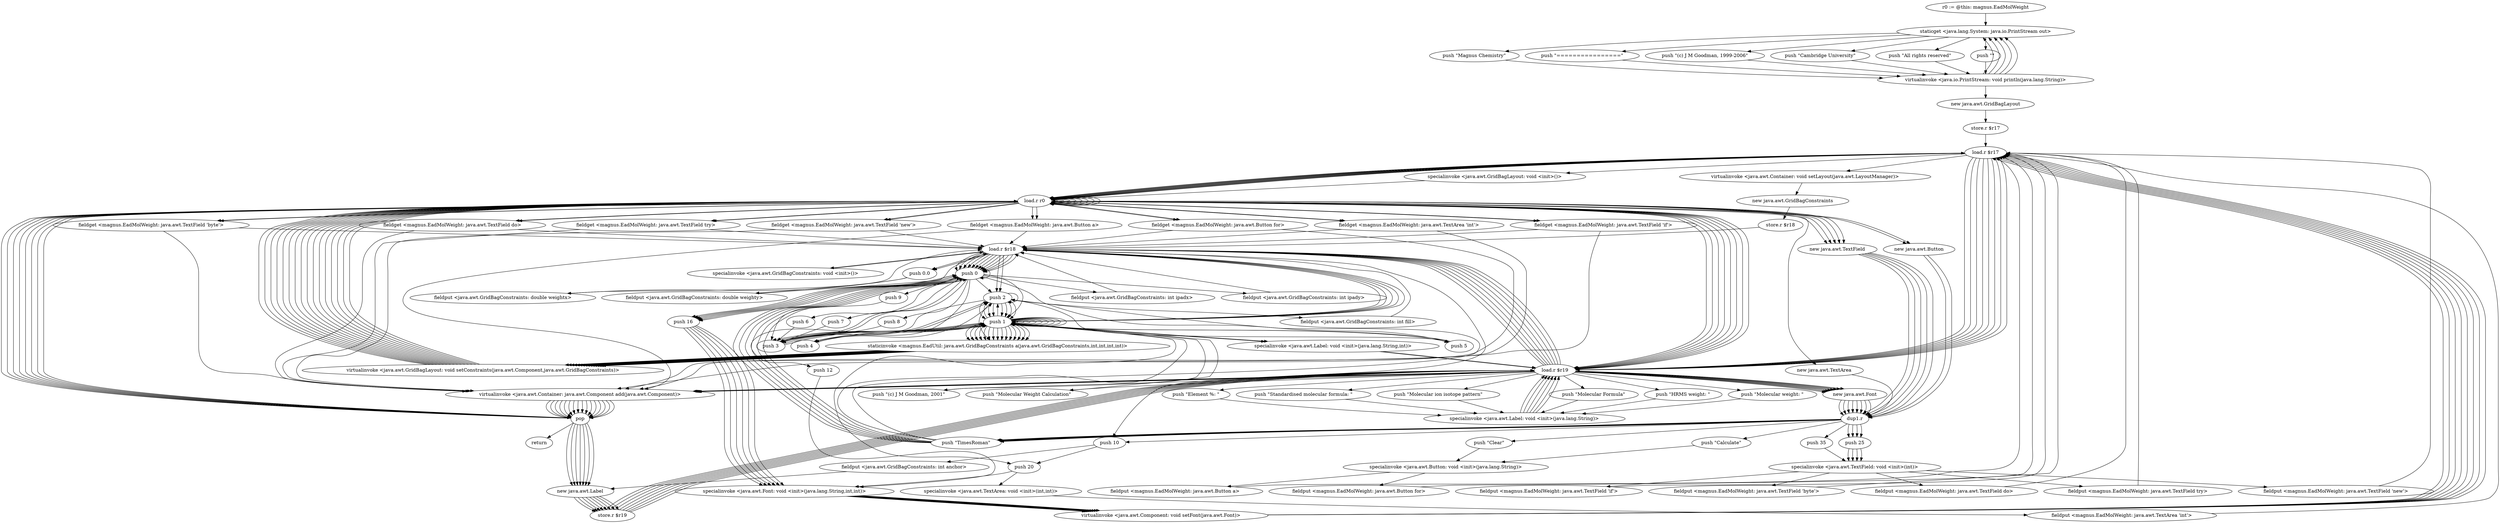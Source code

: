 digraph "" {
    "r0 := @this: magnus.EadMolWeight"
    "staticget <java.lang.System: java.io.PrintStream out>"
    "r0 := @this: magnus.EadMolWeight"->"staticget <java.lang.System: java.io.PrintStream out>";
    "push \"Magnus Chemistry\""
    "staticget <java.lang.System: java.io.PrintStream out>"->"push \"Magnus Chemistry\"";
    "virtualinvoke <java.io.PrintStream: void println(java.lang.String)>"
    "push \"Magnus Chemistry\""->"virtualinvoke <java.io.PrintStream: void println(java.lang.String)>";
    "virtualinvoke <java.io.PrintStream: void println(java.lang.String)>"->"staticget <java.lang.System: java.io.PrintStream out>";
    "push \"================\""
    "staticget <java.lang.System: java.io.PrintStream out>"->"push \"================\"";
    "push \"================\""->"virtualinvoke <java.io.PrintStream: void println(java.lang.String)>";
    "virtualinvoke <java.io.PrintStream: void println(java.lang.String)>"->"staticget <java.lang.System: java.io.PrintStream out>";
    "push \"(c) J M Goodman, 1999-2006\""
    "staticget <java.lang.System: java.io.PrintStream out>"->"push \"(c) J M Goodman, 1999-2006\"";
    "push \"(c) J M Goodman, 1999-2006\""->"virtualinvoke <java.io.PrintStream: void println(java.lang.String)>";
    "virtualinvoke <java.io.PrintStream: void println(java.lang.String)>"->"staticget <java.lang.System: java.io.PrintStream out>";
    "push \"Cambridge University\""
    "staticget <java.lang.System: java.io.PrintStream out>"->"push \"Cambridge University\"";
    "push \"Cambridge University\""->"virtualinvoke <java.io.PrintStream: void println(java.lang.String)>";
    "virtualinvoke <java.io.PrintStream: void println(java.lang.String)>"->"staticget <java.lang.System: java.io.PrintStream out>";
    "push \"All rights reserved\""
    "staticget <java.lang.System: java.io.PrintStream out>"->"push \"All rights reserved\"";
    "push \"All rights reserved\""->"virtualinvoke <java.io.PrintStream: void println(java.lang.String)>";
    "virtualinvoke <java.io.PrintStream: void println(java.lang.String)>"->"staticget <java.lang.System: java.io.PrintStream out>";
    "push \"\""
    "staticget <java.lang.System: java.io.PrintStream out>"->"push \"\"";
    "push \"\""->"virtualinvoke <java.io.PrintStream: void println(java.lang.String)>";
    "new java.awt.GridBagLayout"
    "virtualinvoke <java.io.PrintStream: void println(java.lang.String)>"->"new java.awt.GridBagLayout";
    "store.r $r17"
    "new java.awt.GridBagLayout"->"store.r $r17";
    "load.r $r17"
    "store.r $r17"->"load.r $r17";
    "specialinvoke <java.awt.GridBagLayout: void <init>()>"
    "load.r $r17"->"specialinvoke <java.awt.GridBagLayout: void <init>()>";
    "load.r r0"
    "specialinvoke <java.awt.GridBagLayout: void <init>()>"->"load.r r0";
    "load.r r0"->"load.r $r17";
    "virtualinvoke <java.awt.Container: void setLayout(java.awt.LayoutManager)>"
    "load.r $r17"->"virtualinvoke <java.awt.Container: void setLayout(java.awt.LayoutManager)>";
    "new java.awt.GridBagConstraints"
    "virtualinvoke <java.awt.Container: void setLayout(java.awt.LayoutManager)>"->"new java.awt.GridBagConstraints";
    "store.r $r18"
    "new java.awt.GridBagConstraints"->"store.r $r18";
    "load.r $r18"
    "store.r $r18"->"load.r $r18";
    "specialinvoke <java.awt.GridBagConstraints: void <init>()>"
    "load.r $r18"->"specialinvoke <java.awt.GridBagConstraints: void <init>()>";
    "specialinvoke <java.awt.GridBagConstraints: void <init>()>"->"load.r $r18";
    "push 0.0"
    "load.r $r18"->"push 0.0";
    "fieldput <java.awt.GridBagConstraints: double weightx>"
    "push 0.0"->"fieldput <java.awt.GridBagConstraints: double weightx>";
    "fieldput <java.awt.GridBagConstraints: double weightx>"->"load.r $r18";
    "load.r $r18"->"push 0.0";
    "fieldput <java.awt.GridBagConstraints: double weighty>"
    "push 0.0"->"fieldput <java.awt.GridBagConstraints: double weighty>";
    "fieldput <java.awt.GridBagConstraints: double weighty>"->"load.r $r18";
    "push 0"
    "load.r $r18"->"push 0";
    "fieldput <java.awt.GridBagConstraints: int ipadx>"
    "push 0"->"fieldput <java.awt.GridBagConstraints: int ipadx>";
    "fieldput <java.awt.GridBagConstraints: int ipadx>"->"load.r $r18";
    "load.r $r18"->"push 0";
    "fieldput <java.awt.GridBagConstraints: int ipady>"
    "push 0"->"fieldput <java.awt.GridBagConstraints: int ipady>";
    "fieldput <java.awt.GridBagConstraints: int ipady>"->"load.r $r18";
    "push 2"
    "load.r $r18"->"push 2";
    "fieldput <java.awt.GridBagConstraints: int fill>"
    "push 2"->"fieldput <java.awt.GridBagConstraints: int fill>";
    "fieldput <java.awt.GridBagConstraints: int fill>"->"load.r $r18";
    "push 10"
    "load.r $r18"->"push 10";
    "fieldput <java.awt.GridBagConstraints: int anchor>"
    "push 10"->"fieldput <java.awt.GridBagConstraints: int anchor>";
    "new java.awt.Label"
    "fieldput <java.awt.GridBagConstraints: int anchor>"->"new java.awt.Label";
    "store.r $r19"
    "new java.awt.Label"->"store.r $r19";
    "load.r $r19"
    "store.r $r19"->"load.r $r19";
    "push \"Molecular Weight Calculation\""
    "load.r $r19"->"push \"Molecular Weight Calculation\"";
    "push 1"
    "push \"Molecular Weight Calculation\""->"push 1";
    "specialinvoke <java.awt.Label: void <init>(java.lang.String,int)>"
    "push 1"->"specialinvoke <java.awt.Label: void <init>(java.lang.String,int)>";
    "specialinvoke <java.awt.Label: void <init>(java.lang.String,int)>"->"load.r $r19";
    "new java.awt.Font"
    "load.r $r19"->"new java.awt.Font";
    "dup1.r"
    "new java.awt.Font"->"dup1.r";
    "push \"TimesRoman\""
    "dup1.r"->"push \"TimesRoman\"";
    "push \"TimesRoman\""->"push 1";
    "push 20"
    "push 1"->"push 20";
    "specialinvoke <java.awt.Font: void <init>(java.lang.String,int,int)>"
    "push 20"->"specialinvoke <java.awt.Font: void <init>(java.lang.String,int,int)>";
    "virtualinvoke <java.awt.Component: void setFont(java.awt.Font)>"
    "specialinvoke <java.awt.Font: void <init>(java.lang.String,int,int)>"->"virtualinvoke <java.awt.Component: void setFont(java.awt.Font)>";
    "virtualinvoke <java.awt.Component: void setFont(java.awt.Font)>"->"load.r $r17";
    "load.r $r17"->"load.r $r19";
    "load.r $r19"->"load.r $r18";
    "load.r $r18"->"push 0";
    "push 0"->"push 0";
    "push 3"
    "push 0"->"push 3";
    "push 3"->"push 1";
    "staticinvoke <magnus.EadUtil: java.awt.GridBagConstraints a(java.awt.GridBagConstraints,int,int,int,int)>"
    "push 1"->"staticinvoke <magnus.EadUtil: java.awt.GridBagConstraints a(java.awt.GridBagConstraints,int,int,int,int)>";
    "virtualinvoke <java.awt.GridBagLayout: void setConstraints(java.awt.Component,java.awt.GridBagConstraints)>"
    "staticinvoke <magnus.EadUtil: java.awt.GridBagConstraints a(java.awt.GridBagConstraints,int,int,int,int)>"->"virtualinvoke <java.awt.GridBagLayout: void setConstraints(java.awt.Component,java.awt.GridBagConstraints)>";
    "virtualinvoke <java.awt.GridBagLayout: void setConstraints(java.awt.Component,java.awt.GridBagConstraints)>"->"load.r r0";
    "load.r r0"->"load.r $r19";
    "virtualinvoke <java.awt.Container: java.awt.Component add(java.awt.Component)>"
    "load.r $r19"->"virtualinvoke <java.awt.Container: java.awt.Component add(java.awt.Component)>";
    "pop"
    "virtualinvoke <java.awt.Container: java.awt.Component add(java.awt.Component)>"->"pop";
    "pop"->"load.r r0";
    "new java.awt.Button"
    "load.r r0"->"new java.awt.Button";
    "new java.awt.Button"->"dup1.r";
    "push \"Calculate\""
    "dup1.r"->"push \"Calculate\"";
    "specialinvoke <java.awt.Button: void <init>(java.lang.String)>"
    "push \"Calculate\""->"specialinvoke <java.awt.Button: void <init>(java.lang.String)>";
    "fieldput <magnus.EadMolWeight: java.awt.Button a>"
    "specialinvoke <java.awt.Button: void <init>(java.lang.String)>"->"fieldput <magnus.EadMolWeight: java.awt.Button a>";
    "fieldput <magnus.EadMolWeight: java.awt.Button a>"->"load.r $r17";
    "load.r $r17"->"load.r r0";
    "fieldget <magnus.EadMolWeight: java.awt.Button a>"
    "load.r r0"->"fieldget <magnus.EadMolWeight: java.awt.Button a>";
    "fieldget <magnus.EadMolWeight: java.awt.Button a>"->"load.r $r18";
    "load.r $r18"->"push 0";
    "push 0"->"push 2";
    "push 2"->"push 1";
    "push 1"->"push 1";
    "push 1"->"staticinvoke <magnus.EadUtil: java.awt.GridBagConstraints a(java.awt.GridBagConstraints,int,int,int,int)>";
    "staticinvoke <magnus.EadUtil: java.awt.GridBagConstraints a(java.awt.GridBagConstraints,int,int,int,int)>"->"virtualinvoke <java.awt.GridBagLayout: void setConstraints(java.awt.Component,java.awt.GridBagConstraints)>";
    "virtualinvoke <java.awt.GridBagLayout: void setConstraints(java.awt.Component,java.awt.GridBagConstraints)>"->"load.r r0";
    "load.r r0"->"load.r r0";
    "load.r r0"->"fieldget <magnus.EadMolWeight: java.awt.Button a>";
    "fieldget <magnus.EadMolWeight: java.awt.Button a>"->"virtualinvoke <java.awt.Container: java.awt.Component add(java.awt.Component)>";
    "virtualinvoke <java.awt.Container: java.awt.Component add(java.awt.Component)>"->"pop";
    "pop"->"new java.awt.Label";
    "new java.awt.Label"->"store.r $r19";
    "store.r $r19"->"load.r $r19";
    "push \"(c) J M Goodman, 2001\""
    "load.r $r19"->"push \"(c) J M Goodman, 2001\"";
    "push \"(c) J M Goodman, 2001\""->"push 1";
    "push 1"->"specialinvoke <java.awt.Label: void <init>(java.lang.String,int)>";
    "specialinvoke <java.awt.Label: void <init>(java.lang.String,int)>"->"load.r $r19";
    "load.r $r19"->"new java.awt.Font";
    "new java.awt.Font"->"dup1.r";
    "dup1.r"->"push \"TimesRoman\"";
    "push \"TimesRoman\""->"push 2";
    "push 12"
    "push 2"->"push 12";
    "push 12"->"specialinvoke <java.awt.Font: void <init>(java.lang.String,int,int)>";
    "specialinvoke <java.awt.Font: void <init>(java.lang.String,int,int)>"->"virtualinvoke <java.awt.Component: void setFont(java.awt.Font)>";
    "virtualinvoke <java.awt.Component: void setFont(java.awt.Font)>"->"load.r $r17";
    "load.r $r17"->"load.r $r19";
    "load.r $r19"->"load.r $r18";
    "load.r $r18"->"push 1";
    "push 1"->"push 2";
    "push 2"->"push 1";
    "push 1"->"push 1";
    "push 1"->"staticinvoke <magnus.EadUtil: java.awt.GridBagConstraints a(java.awt.GridBagConstraints,int,int,int,int)>";
    "staticinvoke <magnus.EadUtil: java.awt.GridBagConstraints a(java.awt.GridBagConstraints,int,int,int,int)>"->"virtualinvoke <java.awt.GridBagLayout: void setConstraints(java.awt.Component,java.awt.GridBagConstraints)>";
    "virtualinvoke <java.awt.GridBagLayout: void setConstraints(java.awt.Component,java.awt.GridBagConstraints)>"->"load.r r0";
    "load.r r0"->"load.r $r19";
    "load.r $r19"->"virtualinvoke <java.awt.Container: java.awt.Component add(java.awt.Component)>";
    "virtualinvoke <java.awt.Container: java.awt.Component add(java.awt.Component)>"->"pop";
    "pop"->"load.r r0";
    "load.r r0"->"new java.awt.Button";
    "new java.awt.Button"->"dup1.r";
    "push \"Clear\""
    "dup1.r"->"push \"Clear\"";
    "push \"Clear\""->"specialinvoke <java.awt.Button: void <init>(java.lang.String)>";
    "fieldput <magnus.EadMolWeight: java.awt.Button for>"
    "specialinvoke <java.awt.Button: void <init>(java.lang.String)>"->"fieldput <magnus.EadMolWeight: java.awt.Button for>";
    "fieldput <magnus.EadMolWeight: java.awt.Button for>"->"load.r $r17";
    "load.r $r17"->"load.r r0";
    "fieldget <magnus.EadMolWeight: java.awt.Button for>"
    "load.r r0"->"fieldget <magnus.EadMolWeight: java.awt.Button for>";
    "fieldget <magnus.EadMolWeight: java.awt.Button for>"->"load.r $r18";
    "load.r $r18"->"push 2";
    "push 2"->"push 2";
    "push 2"->"push 1";
    "push 1"->"push 1";
    "push 1"->"staticinvoke <magnus.EadUtil: java.awt.GridBagConstraints a(java.awt.GridBagConstraints,int,int,int,int)>";
    "staticinvoke <magnus.EadUtil: java.awt.GridBagConstraints a(java.awt.GridBagConstraints,int,int,int,int)>"->"virtualinvoke <java.awt.GridBagLayout: void setConstraints(java.awt.Component,java.awt.GridBagConstraints)>";
    "virtualinvoke <java.awt.GridBagLayout: void setConstraints(java.awt.Component,java.awt.GridBagConstraints)>"->"load.r r0";
    "load.r r0"->"load.r r0";
    "load.r r0"->"fieldget <magnus.EadMolWeight: java.awt.Button for>";
    "fieldget <magnus.EadMolWeight: java.awt.Button for>"->"virtualinvoke <java.awt.Container: java.awt.Component add(java.awt.Component)>";
    "virtualinvoke <java.awt.Container: java.awt.Component add(java.awt.Component)>"->"pop";
    "pop"->"new java.awt.Label";
    "new java.awt.Label"->"store.r $r19";
    "store.r $r19"->"load.r $r19";
    "push \"Molecular Formula\""
    "load.r $r19"->"push \"Molecular Formula\"";
    "specialinvoke <java.awt.Label: void <init>(java.lang.String)>"
    "push \"Molecular Formula\""->"specialinvoke <java.awt.Label: void <init>(java.lang.String)>";
    "specialinvoke <java.awt.Label: void <init>(java.lang.String)>"->"load.r $r19";
    "load.r $r19"->"new java.awt.Font";
    "new java.awt.Font"->"dup1.r";
    "dup1.r"->"push \"TimesRoman\"";
    "push \"TimesRoman\""->"push 0";
    "push 16"
    "push 0"->"push 16";
    "push 16"->"specialinvoke <java.awt.Font: void <init>(java.lang.String,int,int)>";
    "specialinvoke <java.awt.Font: void <init>(java.lang.String,int,int)>"->"virtualinvoke <java.awt.Component: void setFont(java.awt.Font)>";
    "virtualinvoke <java.awt.Component: void setFont(java.awt.Font)>"->"load.r $r17";
    "load.r $r17"->"load.r $r19";
    "load.r $r19"->"load.r $r18";
    "load.r $r18"->"push 0";
    "push 0"->"push 1";
    "push 1"->"push 1";
    "push 1"->"push 1";
    "push 1"->"staticinvoke <magnus.EadUtil: java.awt.GridBagConstraints a(java.awt.GridBagConstraints,int,int,int,int)>";
    "staticinvoke <magnus.EadUtil: java.awt.GridBagConstraints a(java.awt.GridBagConstraints,int,int,int,int)>"->"virtualinvoke <java.awt.GridBagLayout: void setConstraints(java.awt.Component,java.awt.GridBagConstraints)>";
    "virtualinvoke <java.awt.GridBagLayout: void setConstraints(java.awt.Component,java.awt.GridBagConstraints)>"->"load.r r0";
    "load.r r0"->"load.r $r19";
    "load.r $r19"->"virtualinvoke <java.awt.Container: java.awt.Component add(java.awt.Component)>";
    "virtualinvoke <java.awt.Container: java.awt.Component add(java.awt.Component)>"->"pop";
    "pop"->"load.r r0";
    "new java.awt.TextField"
    "load.r r0"->"new java.awt.TextField";
    "new java.awt.TextField"->"dup1.r";
    "push 25"
    "dup1.r"->"push 25";
    "specialinvoke <java.awt.TextField: void <init>(int)>"
    "push 25"->"specialinvoke <java.awt.TextField: void <init>(int)>";
    "fieldput <magnus.EadMolWeight: java.awt.TextField 'if'>"
    "specialinvoke <java.awt.TextField: void <init>(int)>"->"fieldput <magnus.EadMolWeight: java.awt.TextField 'if'>";
    "fieldput <magnus.EadMolWeight: java.awt.TextField 'if'>"->"load.r $r17";
    "load.r $r17"->"load.r r0";
    "fieldget <magnus.EadMolWeight: java.awt.TextField 'if'>"
    "load.r r0"->"fieldget <magnus.EadMolWeight: java.awt.TextField 'if'>";
    "fieldget <magnus.EadMolWeight: java.awt.TextField 'if'>"->"load.r $r18";
    "load.r $r18"->"push 1";
    "push 1"->"push 1";
    "push 1"->"push 2";
    "push 2"->"push 1";
    "push 1"->"staticinvoke <magnus.EadUtil: java.awt.GridBagConstraints a(java.awt.GridBagConstraints,int,int,int,int)>";
    "staticinvoke <magnus.EadUtil: java.awt.GridBagConstraints a(java.awt.GridBagConstraints,int,int,int,int)>"->"virtualinvoke <java.awt.GridBagLayout: void setConstraints(java.awt.Component,java.awt.GridBagConstraints)>";
    "virtualinvoke <java.awt.GridBagLayout: void setConstraints(java.awt.Component,java.awt.GridBagConstraints)>"->"load.r r0";
    "load.r r0"->"load.r r0";
    "load.r r0"->"fieldget <magnus.EadMolWeight: java.awt.TextField 'if'>";
    "fieldget <magnus.EadMolWeight: java.awt.TextField 'if'>"->"virtualinvoke <java.awt.Container: java.awt.Component add(java.awt.Component)>";
    "virtualinvoke <java.awt.Container: java.awt.Component add(java.awt.Component)>"->"pop";
    "pop"->"new java.awt.Label";
    "new java.awt.Label"->"store.r $r19";
    "store.r $r19"->"load.r $r19";
    "push \"HRMS weight: \""
    "load.r $r19"->"push \"HRMS weight: \"";
    "push \"HRMS weight: \""->"specialinvoke <java.awt.Label: void <init>(java.lang.String)>";
    "specialinvoke <java.awt.Label: void <init>(java.lang.String)>"->"load.r $r19";
    "load.r $r19"->"new java.awt.Font";
    "new java.awt.Font"->"dup1.r";
    "dup1.r"->"push \"TimesRoman\"";
    "push \"TimesRoman\""->"push 0";
    "push 0"->"push 16";
    "push 16"->"specialinvoke <java.awt.Font: void <init>(java.lang.String,int,int)>";
    "specialinvoke <java.awt.Font: void <init>(java.lang.String,int,int)>"->"virtualinvoke <java.awt.Component: void setFont(java.awt.Font)>";
    "virtualinvoke <java.awt.Component: void setFont(java.awt.Font)>"->"load.r $r17";
    "load.r $r17"->"load.r $r19";
    "load.r $r19"->"load.r $r18";
    "load.r $r18"->"push 0";
    "push 0"->"push 3";
    "push 3"->"push 1";
    "push 1"->"push 1";
    "push 1"->"staticinvoke <magnus.EadUtil: java.awt.GridBagConstraints a(java.awt.GridBagConstraints,int,int,int,int)>";
    "staticinvoke <magnus.EadUtil: java.awt.GridBagConstraints a(java.awt.GridBagConstraints,int,int,int,int)>"->"virtualinvoke <java.awt.GridBagLayout: void setConstraints(java.awt.Component,java.awt.GridBagConstraints)>";
    "virtualinvoke <java.awt.GridBagLayout: void setConstraints(java.awt.Component,java.awt.GridBagConstraints)>"->"load.r r0";
    "load.r r0"->"load.r $r19";
    "load.r $r19"->"virtualinvoke <java.awt.Container: java.awt.Component add(java.awt.Component)>";
    "virtualinvoke <java.awt.Container: java.awt.Component add(java.awt.Component)>"->"pop";
    "pop"->"load.r r0";
    "load.r r0"->"new java.awt.TextField";
    "new java.awt.TextField"->"dup1.r";
    "dup1.r"->"push 25";
    "push 25"->"specialinvoke <java.awt.TextField: void <init>(int)>";
    "fieldput <magnus.EadMolWeight: java.awt.TextField 'byte'>"
    "specialinvoke <java.awt.TextField: void <init>(int)>"->"fieldput <magnus.EadMolWeight: java.awt.TextField 'byte'>";
    "fieldput <magnus.EadMolWeight: java.awt.TextField 'byte'>"->"load.r $r17";
    "load.r $r17"->"load.r r0";
    "fieldget <magnus.EadMolWeight: java.awt.TextField 'byte'>"
    "load.r r0"->"fieldget <magnus.EadMolWeight: java.awt.TextField 'byte'>";
    "fieldget <magnus.EadMolWeight: java.awt.TextField 'byte'>"->"load.r $r18";
    "load.r $r18"->"push 1";
    "push 1"->"push 3";
    "push 3"->"push 2";
    "push 2"->"push 1";
    "push 1"->"staticinvoke <magnus.EadUtil: java.awt.GridBagConstraints a(java.awt.GridBagConstraints,int,int,int,int)>";
    "staticinvoke <magnus.EadUtil: java.awt.GridBagConstraints a(java.awt.GridBagConstraints,int,int,int,int)>"->"virtualinvoke <java.awt.GridBagLayout: void setConstraints(java.awt.Component,java.awt.GridBagConstraints)>";
    "virtualinvoke <java.awt.GridBagLayout: void setConstraints(java.awt.Component,java.awt.GridBagConstraints)>"->"load.r r0";
    "load.r r0"->"load.r r0";
    "load.r r0"->"fieldget <magnus.EadMolWeight: java.awt.TextField 'byte'>";
    "fieldget <magnus.EadMolWeight: java.awt.TextField 'byte'>"->"virtualinvoke <java.awt.Container: java.awt.Component add(java.awt.Component)>";
    "virtualinvoke <java.awt.Container: java.awt.Component add(java.awt.Component)>"->"pop";
    "pop"->"new java.awt.Label";
    "new java.awt.Label"->"store.r $r19";
    "store.r $r19"->"load.r $r19";
    "push \"Molecular weight: \""
    "load.r $r19"->"push \"Molecular weight: \"";
    "push \"Molecular weight: \""->"specialinvoke <java.awt.Label: void <init>(java.lang.String)>";
    "specialinvoke <java.awt.Label: void <init>(java.lang.String)>"->"load.r $r19";
    "load.r $r19"->"new java.awt.Font";
    "new java.awt.Font"->"dup1.r";
    "dup1.r"->"push \"TimesRoman\"";
    "push \"TimesRoman\""->"push 0";
    "push 0"->"push 16";
    "push 16"->"specialinvoke <java.awt.Font: void <init>(java.lang.String,int,int)>";
    "specialinvoke <java.awt.Font: void <init>(java.lang.String,int,int)>"->"virtualinvoke <java.awt.Component: void setFont(java.awt.Font)>";
    "virtualinvoke <java.awt.Component: void setFont(java.awt.Font)>"->"load.r $r17";
    "load.r $r17"->"load.r $r19";
    "load.r $r19"->"load.r $r18";
    "load.r $r18"->"push 0";
    "push 4"
    "push 0"->"push 4";
    "push 4"->"push 1";
    "push 1"->"push 1";
    "push 1"->"staticinvoke <magnus.EadUtil: java.awt.GridBagConstraints a(java.awt.GridBagConstraints,int,int,int,int)>";
    "staticinvoke <magnus.EadUtil: java.awt.GridBagConstraints a(java.awt.GridBagConstraints,int,int,int,int)>"->"virtualinvoke <java.awt.GridBagLayout: void setConstraints(java.awt.Component,java.awt.GridBagConstraints)>";
    "virtualinvoke <java.awt.GridBagLayout: void setConstraints(java.awt.Component,java.awt.GridBagConstraints)>"->"load.r r0";
    "load.r r0"->"load.r $r19";
    "load.r $r19"->"virtualinvoke <java.awt.Container: java.awt.Component add(java.awt.Component)>";
    "virtualinvoke <java.awt.Container: java.awt.Component add(java.awt.Component)>"->"pop";
    "pop"->"load.r r0";
    "load.r r0"->"new java.awt.TextField";
    "new java.awt.TextField"->"dup1.r";
    "dup1.r"->"push 25";
    "push 25"->"specialinvoke <java.awt.TextField: void <init>(int)>";
    "fieldput <magnus.EadMolWeight: java.awt.TextField do>"
    "specialinvoke <java.awt.TextField: void <init>(int)>"->"fieldput <magnus.EadMolWeight: java.awt.TextField do>";
    "fieldput <magnus.EadMolWeight: java.awt.TextField do>"->"load.r $r17";
    "load.r $r17"->"load.r r0";
    "fieldget <magnus.EadMolWeight: java.awt.TextField do>"
    "load.r r0"->"fieldget <magnus.EadMolWeight: java.awt.TextField do>";
    "fieldget <magnus.EadMolWeight: java.awt.TextField do>"->"load.r $r18";
    "load.r $r18"->"push 1";
    "push 1"->"push 4";
    "push 4"->"push 2";
    "push 2"->"push 1";
    "push 1"->"staticinvoke <magnus.EadUtil: java.awt.GridBagConstraints a(java.awt.GridBagConstraints,int,int,int,int)>";
    "staticinvoke <magnus.EadUtil: java.awt.GridBagConstraints a(java.awt.GridBagConstraints,int,int,int,int)>"->"virtualinvoke <java.awt.GridBagLayout: void setConstraints(java.awt.Component,java.awt.GridBagConstraints)>";
    "virtualinvoke <java.awt.GridBagLayout: void setConstraints(java.awt.Component,java.awt.GridBagConstraints)>"->"load.r r0";
    "load.r r0"->"load.r r0";
    "load.r r0"->"fieldget <magnus.EadMolWeight: java.awt.TextField do>";
    "fieldget <magnus.EadMolWeight: java.awt.TextField do>"->"virtualinvoke <java.awt.Container: java.awt.Component add(java.awt.Component)>";
    "virtualinvoke <java.awt.Container: java.awt.Component add(java.awt.Component)>"->"pop";
    "pop"->"new java.awt.Label";
    "new java.awt.Label"->"store.r $r19";
    "store.r $r19"->"load.r $r19";
    "push \"Element %: \""
    "load.r $r19"->"push \"Element %: \"";
    "push \"Element %: \""->"specialinvoke <java.awt.Label: void <init>(java.lang.String)>";
    "specialinvoke <java.awt.Label: void <init>(java.lang.String)>"->"load.r $r19";
    "load.r $r19"->"new java.awt.Font";
    "new java.awt.Font"->"dup1.r";
    "dup1.r"->"push \"TimesRoman\"";
    "push \"TimesRoman\""->"push 0";
    "push 0"->"push 16";
    "push 16"->"specialinvoke <java.awt.Font: void <init>(java.lang.String,int,int)>";
    "specialinvoke <java.awt.Font: void <init>(java.lang.String,int,int)>"->"virtualinvoke <java.awt.Component: void setFont(java.awt.Font)>";
    "virtualinvoke <java.awt.Component: void setFont(java.awt.Font)>"->"load.r $r17";
    "load.r $r17"->"load.r $r19";
    "load.r $r19"->"load.r $r18";
    "load.r $r18"->"push 0";
    "push 5"
    "push 0"->"push 5";
    "push 5"->"push 1";
    "push 1"->"push 1";
    "push 1"->"staticinvoke <magnus.EadUtil: java.awt.GridBagConstraints a(java.awt.GridBagConstraints,int,int,int,int)>";
    "staticinvoke <magnus.EadUtil: java.awt.GridBagConstraints a(java.awt.GridBagConstraints,int,int,int,int)>"->"virtualinvoke <java.awt.GridBagLayout: void setConstraints(java.awt.Component,java.awt.GridBagConstraints)>";
    "virtualinvoke <java.awt.GridBagLayout: void setConstraints(java.awt.Component,java.awt.GridBagConstraints)>"->"load.r r0";
    "load.r r0"->"load.r $r19";
    "load.r $r19"->"virtualinvoke <java.awt.Container: java.awt.Component add(java.awt.Component)>";
    "virtualinvoke <java.awt.Container: java.awt.Component add(java.awt.Component)>"->"pop";
    "pop"->"load.r r0";
    "load.r r0"->"new java.awt.TextField";
    "new java.awt.TextField"->"dup1.r";
    "push 35"
    "dup1.r"->"push 35";
    "push 35"->"specialinvoke <java.awt.TextField: void <init>(int)>";
    "fieldput <magnus.EadMolWeight: java.awt.TextField try>"
    "specialinvoke <java.awt.TextField: void <init>(int)>"->"fieldput <magnus.EadMolWeight: java.awt.TextField try>";
    "fieldput <magnus.EadMolWeight: java.awt.TextField try>"->"load.r $r17";
    "load.r $r17"->"load.r r0";
    "fieldget <magnus.EadMolWeight: java.awt.TextField try>"
    "load.r r0"->"fieldget <magnus.EadMolWeight: java.awt.TextField try>";
    "fieldget <magnus.EadMolWeight: java.awt.TextField try>"->"load.r $r18";
    "load.r $r18"->"push 1";
    "push 1"->"push 5";
    "push 5"->"push 2";
    "push 2"->"push 1";
    "push 1"->"staticinvoke <magnus.EadUtil: java.awt.GridBagConstraints a(java.awt.GridBagConstraints,int,int,int,int)>";
    "staticinvoke <magnus.EadUtil: java.awt.GridBagConstraints a(java.awt.GridBagConstraints,int,int,int,int)>"->"virtualinvoke <java.awt.GridBagLayout: void setConstraints(java.awt.Component,java.awt.GridBagConstraints)>";
    "virtualinvoke <java.awt.GridBagLayout: void setConstraints(java.awt.Component,java.awt.GridBagConstraints)>"->"load.r r0";
    "load.r r0"->"load.r r0";
    "load.r r0"->"fieldget <magnus.EadMolWeight: java.awt.TextField try>";
    "fieldget <magnus.EadMolWeight: java.awt.TextField try>"->"virtualinvoke <java.awt.Container: java.awt.Component add(java.awt.Component)>";
    "virtualinvoke <java.awt.Container: java.awt.Component add(java.awt.Component)>"->"pop";
    "pop"->"new java.awt.Label";
    "new java.awt.Label"->"store.r $r19";
    "store.r $r19"->"load.r $r19";
    "push \"Standardised molecular formula: \""
    "load.r $r19"->"push \"Standardised molecular formula: \"";
    "push \"Standardised molecular formula: \""->"specialinvoke <java.awt.Label: void <init>(java.lang.String)>";
    "specialinvoke <java.awt.Label: void <init>(java.lang.String)>"->"load.r $r19";
    "load.r $r19"->"new java.awt.Font";
    "new java.awt.Font"->"dup1.r";
    "dup1.r"->"push \"TimesRoman\"";
    "push \"TimesRoman\""->"push 0";
    "push 0"->"push 16";
    "push 16"->"specialinvoke <java.awt.Font: void <init>(java.lang.String,int,int)>";
    "specialinvoke <java.awt.Font: void <init>(java.lang.String,int,int)>"->"virtualinvoke <java.awt.Component: void setFont(java.awt.Font)>";
    "virtualinvoke <java.awt.Component: void setFont(java.awt.Font)>"->"load.r $r17";
    "load.r $r17"->"load.r $r19";
    "load.r $r19"->"load.r $r18";
    "load.r $r18"->"push 0";
    "push 6"
    "push 0"->"push 6";
    "push 6"->"push 3";
    "push 3"->"push 1";
    "push 1"->"staticinvoke <magnus.EadUtil: java.awt.GridBagConstraints a(java.awt.GridBagConstraints,int,int,int,int)>";
    "staticinvoke <magnus.EadUtil: java.awt.GridBagConstraints a(java.awt.GridBagConstraints,int,int,int,int)>"->"virtualinvoke <java.awt.GridBagLayout: void setConstraints(java.awt.Component,java.awt.GridBagConstraints)>";
    "virtualinvoke <java.awt.GridBagLayout: void setConstraints(java.awt.Component,java.awt.GridBagConstraints)>"->"load.r r0";
    "load.r r0"->"load.r $r19";
    "load.r $r19"->"virtualinvoke <java.awt.Container: java.awt.Component add(java.awt.Component)>";
    "virtualinvoke <java.awt.Container: java.awt.Component add(java.awt.Component)>"->"pop";
    "pop"->"load.r r0";
    "load.r r0"->"new java.awt.TextField";
    "new java.awt.TextField"->"dup1.r";
    "dup1.r"->"push 25";
    "push 25"->"specialinvoke <java.awt.TextField: void <init>(int)>";
    "fieldput <magnus.EadMolWeight: java.awt.TextField 'new'>"
    "specialinvoke <java.awt.TextField: void <init>(int)>"->"fieldput <magnus.EadMolWeight: java.awt.TextField 'new'>";
    "fieldput <magnus.EadMolWeight: java.awt.TextField 'new'>"->"load.r $r17";
    "load.r $r17"->"load.r r0";
    "fieldget <magnus.EadMolWeight: java.awt.TextField 'new'>"
    "load.r r0"->"fieldget <magnus.EadMolWeight: java.awt.TextField 'new'>";
    "fieldget <magnus.EadMolWeight: java.awt.TextField 'new'>"->"load.r $r18";
    "load.r $r18"->"push 0";
    "push 7"
    "push 0"->"push 7";
    "push 7"->"push 3";
    "push 3"->"push 1";
    "push 1"->"staticinvoke <magnus.EadUtil: java.awt.GridBagConstraints a(java.awt.GridBagConstraints,int,int,int,int)>";
    "staticinvoke <magnus.EadUtil: java.awt.GridBagConstraints a(java.awt.GridBagConstraints,int,int,int,int)>"->"virtualinvoke <java.awt.GridBagLayout: void setConstraints(java.awt.Component,java.awt.GridBagConstraints)>";
    "virtualinvoke <java.awt.GridBagLayout: void setConstraints(java.awt.Component,java.awt.GridBagConstraints)>"->"load.r r0";
    "load.r r0"->"load.r r0";
    "load.r r0"->"fieldget <magnus.EadMolWeight: java.awt.TextField 'new'>";
    "fieldget <magnus.EadMolWeight: java.awt.TextField 'new'>"->"virtualinvoke <java.awt.Container: java.awt.Component add(java.awt.Component)>";
    "virtualinvoke <java.awt.Container: java.awt.Component add(java.awt.Component)>"->"pop";
    "pop"->"new java.awt.Label";
    "new java.awt.Label"->"store.r $r19";
    "store.r $r19"->"load.r $r19";
    "push \"Molecular ion isotope pattern\""
    "load.r $r19"->"push \"Molecular ion isotope pattern\"";
    "push \"Molecular ion isotope pattern\""->"specialinvoke <java.awt.Label: void <init>(java.lang.String)>";
    "specialinvoke <java.awt.Label: void <init>(java.lang.String)>"->"load.r $r19";
    "load.r $r19"->"new java.awt.Font";
    "new java.awt.Font"->"dup1.r";
    "dup1.r"->"push \"TimesRoman\"";
    "push \"TimesRoman\""->"push 0";
    "push 0"->"push 16";
    "push 16"->"specialinvoke <java.awt.Font: void <init>(java.lang.String,int,int)>";
    "specialinvoke <java.awt.Font: void <init>(java.lang.String,int,int)>"->"virtualinvoke <java.awt.Component: void setFont(java.awt.Font)>";
    "virtualinvoke <java.awt.Component: void setFont(java.awt.Font)>"->"load.r $r17";
    "load.r $r17"->"load.r $r19";
    "load.r $r19"->"load.r $r18";
    "load.r $r18"->"push 0";
    "push 8"
    "push 0"->"push 8";
    "push 8"->"push 3";
    "push 3"->"push 1";
    "push 1"->"staticinvoke <magnus.EadUtil: java.awt.GridBagConstraints a(java.awt.GridBagConstraints,int,int,int,int)>";
    "staticinvoke <magnus.EadUtil: java.awt.GridBagConstraints a(java.awt.GridBagConstraints,int,int,int,int)>"->"virtualinvoke <java.awt.GridBagLayout: void setConstraints(java.awt.Component,java.awt.GridBagConstraints)>";
    "virtualinvoke <java.awt.GridBagLayout: void setConstraints(java.awt.Component,java.awt.GridBagConstraints)>"->"load.r r0";
    "load.r r0"->"load.r $r19";
    "load.r $r19"->"virtualinvoke <java.awt.Container: java.awt.Component add(java.awt.Component)>";
    "virtualinvoke <java.awt.Container: java.awt.Component add(java.awt.Component)>"->"pop";
    "pop"->"load.r r0";
    "new java.awt.TextArea"
    "load.r r0"->"new java.awt.TextArea";
    "new java.awt.TextArea"->"dup1.r";
    "dup1.r"->"push 10";
    "push 10"->"push 20";
    "specialinvoke <java.awt.TextArea: void <init>(int,int)>"
    "push 20"->"specialinvoke <java.awt.TextArea: void <init>(int,int)>";
    "fieldput <magnus.EadMolWeight: java.awt.TextArea 'int'>"
    "specialinvoke <java.awt.TextArea: void <init>(int,int)>"->"fieldput <magnus.EadMolWeight: java.awt.TextArea 'int'>";
    "fieldput <magnus.EadMolWeight: java.awt.TextArea 'int'>"->"load.r $r17";
    "load.r $r17"->"load.r r0";
    "fieldget <magnus.EadMolWeight: java.awt.TextArea 'int'>"
    "load.r r0"->"fieldget <magnus.EadMolWeight: java.awt.TextArea 'int'>";
    "fieldget <magnus.EadMolWeight: java.awt.TextArea 'int'>"->"load.r $r18";
    "load.r $r18"->"push 0";
    "push 9"
    "push 0"->"push 9";
    "push 9"->"push 3";
    "push 3"->"push 2";
    "push 2"->"staticinvoke <magnus.EadUtil: java.awt.GridBagConstraints a(java.awt.GridBagConstraints,int,int,int,int)>";
    "staticinvoke <magnus.EadUtil: java.awt.GridBagConstraints a(java.awt.GridBagConstraints,int,int,int,int)>"->"virtualinvoke <java.awt.GridBagLayout: void setConstraints(java.awt.Component,java.awt.GridBagConstraints)>";
    "virtualinvoke <java.awt.GridBagLayout: void setConstraints(java.awt.Component,java.awt.GridBagConstraints)>"->"load.r r0";
    "load.r r0"->"load.r r0";
    "load.r r0"->"fieldget <magnus.EadMolWeight: java.awt.TextArea 'int'>";
    "fieldget <magnus.EadMolWeight: java.awt.TextArea 'int'>"->"virtualinvoke <java.awt.Container: java.awt.Component add(java.awt.Component)>";
    "virtualinvoke <java.awt.Container: java.awt.Component add(java.awt.Component)>"->"pop";
    "return"
    "pop"->"return";
}
